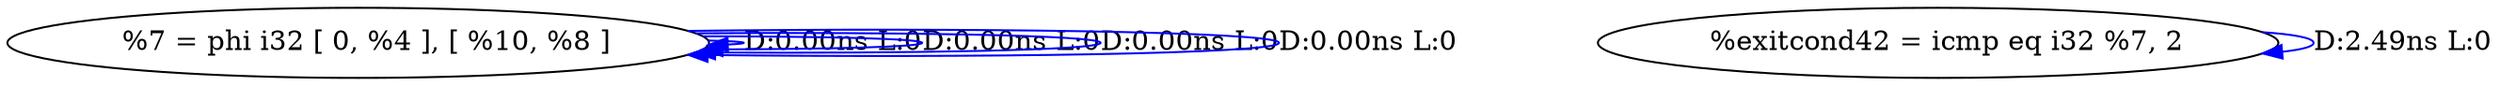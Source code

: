 digraph {
Node0x30fdd90[label="  %7 = phi i32 [ 0, %4 ], [ %10, %8 ]"];
Node0x30fdd90 -> Node0x30fdd90[label="D:0.00ns L:0",color=blue];
Node0x30fdd90 -> Node0x30fdd90[label="D:0.00ns L:0",color=blue];
Node0x30fdd90 -> Node0x30fdd90[label="D:0.00ns L:0",color=blue];
Node0x30fdd90 -> Node0x30fdd90[label="D:0.00ns L:0",color=blue];
Node0x30fde70[label="  %exitcond42 = icmp eq i32 %7, 2"];
Node0x30fde70 -> Node0x30fde70[label="D:2.49ns L:0",color=blue];
}
